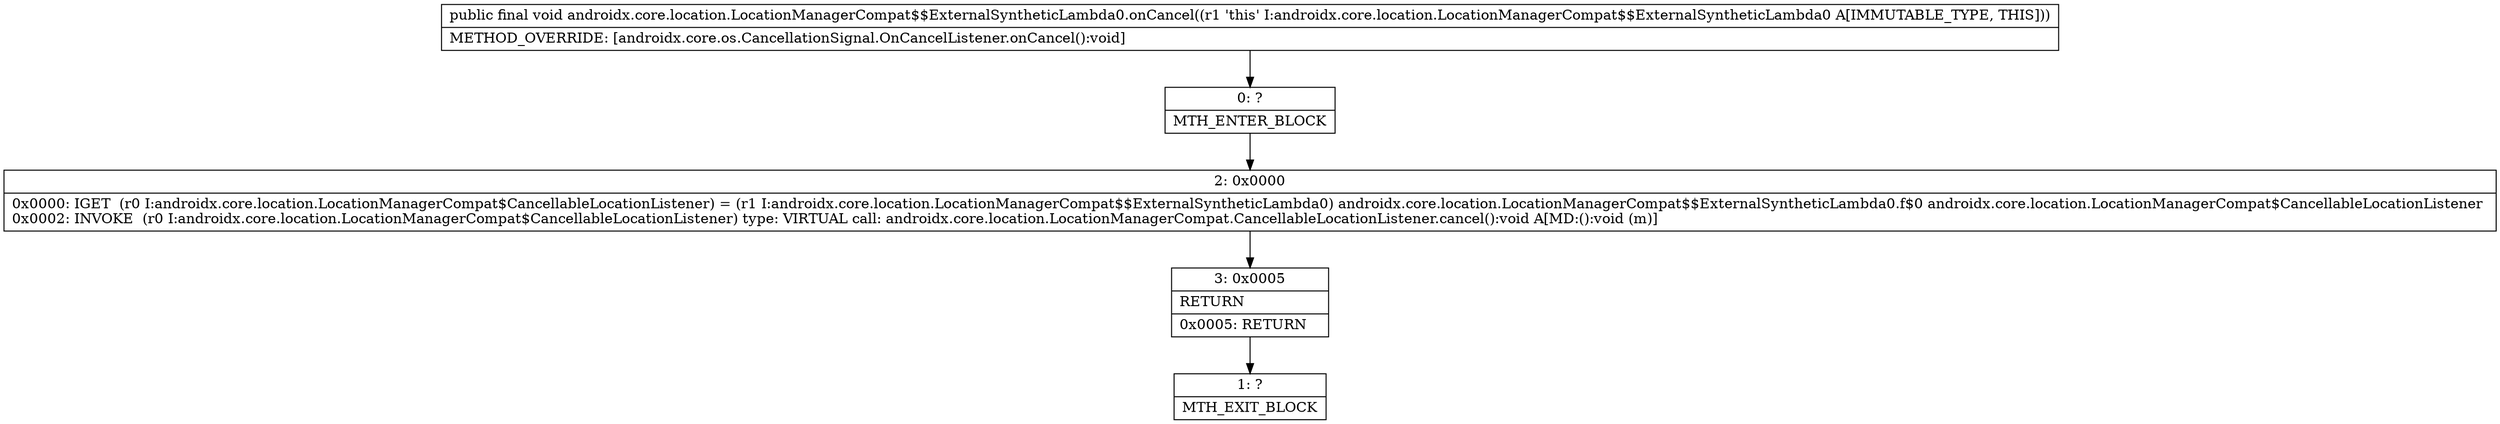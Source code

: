 digraph "CFG forandroidx.core.location.LocationManagerCompat$$ExternalSyntheticLambda0.onCancel()V" {
Node_0 [shape=record,label="{0\:\ ?|MTH_ENTER_BLOCK\l}"];
Node_2 [shape=record,label="{2\:\ 0x0000|0x0000: IGET  (r0 I:androidx.core.location.LocationManagerCompat$CancellableLocationListener) = (r1 I:androidx.core.location.LocationManagerCompat$$ExternalSyntheticLambda0) androidx.core.location.LocationManagerCompat$$ExternalSyntheticLambda0.f$0 androidx.core.location.LocationManagerCompat$CancellableLocationListener \l0x0002: INVOKE  (r0 I:androidx.core.location.LocationManagerCompat$CancellableLocationListener) type: VIRTUAL call: androidx.core.location.LocationManagerCompat.CancellableLocationListener.cancel():void A[MD:():void (m)]\l}"];
Node_3 [shape=record,label="{3\:\ 0x0005|RETURN\l|0x0005: RETURN   \l}"];
Node_1 [shape=record,label="{1\:\ ?|MTH_EXIT_BLOCK\l}"];
MethodNode[shape=record,label="{public final void androidx.core.location.LocationManagerCompat$$ExternalSyntheticLambda0.onCancel((r1 'this' I:androidx.core.location.LocationManagerCompat$$ExternalSyntheticLambda0 A[IMMUTABLE_TYPE, THIS]))  | METHOD_OVERRIDE: [androidx.core.os.CancellationSignal.OnCancelListener.onCancel():void]\l}"];
MethodNode -> Node_0;Node_0 -> Node_2;
Node_2 -> Node_3;
Node_3 -> Node_1;
}

